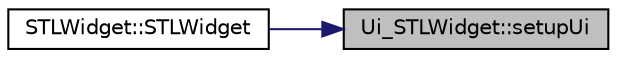 digraph "Ui_STLWidget::setupUi"
{
 // LATEX_PDF_SIZE
  edge [fontname="Helvetica",fontsize="10",labelfontname="Helvetica",labelfontsize="10"];
  node [fontname="Helvetica",fontsize="10",shape=record];
  rankdir="RL";
  Node1 [label="Ui_STLWidget::setupUi",height=0.2,width=0.4,color="black", fillcolor="grey75", style="filled", fontcolor="black",tooltip=" "];
  Node1 -> Node2 [dir="back",color="midnightblue",fontsize="10",style="solid",fontname="Helvetica"];
  Node2 [label="STLWidget::STLWidget",height=0.2,width=0.4,color="black", fillcolor="white", style="filled",URL="$class_s_t_l_widget.html#a1bf07b9f9e49a6b0dbaedba74ddc08e6",tooltip=" "];
}

